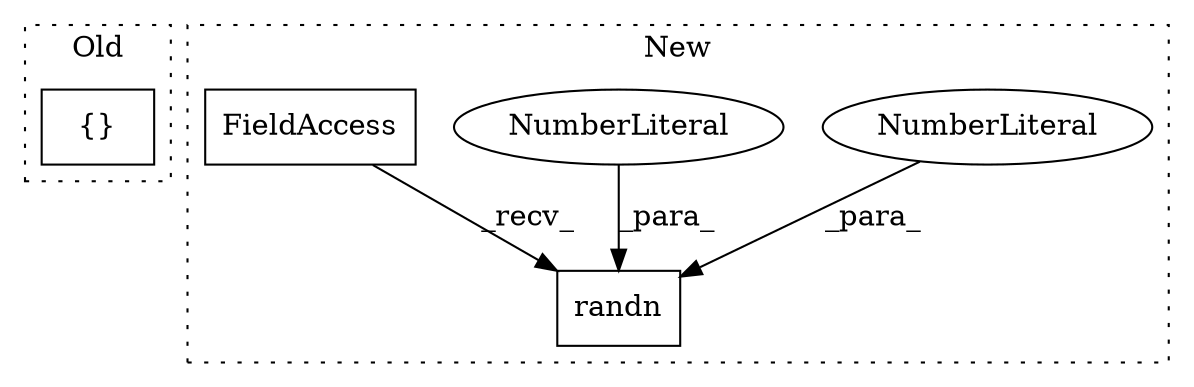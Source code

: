 digraph G {
subgraph cluster0 {
1 [label="{}" a="4" s="654,661" l="1,1" shape="box"];
label = "Old";
style="dotted";
}
subgraph cluster1 {
2 [label="randn" a="32" s="484,497" l="6,1" shape="box"];
3 [label="NumberLiteral" a="34" s="494" l="3" shape="ellipse"];
4 [label="NumberLiteral" a="34" s="490" l="3" shape="ellipse"];
5 [label="FieldAccess" a="22" s="471" l="12" shape="box"];
label = "New";
style="dotted";
}
3 -> 2 [label="_para_"];
4 -> 2 [label="_para_"];
5 -> 2 [label="_recv_"];
}